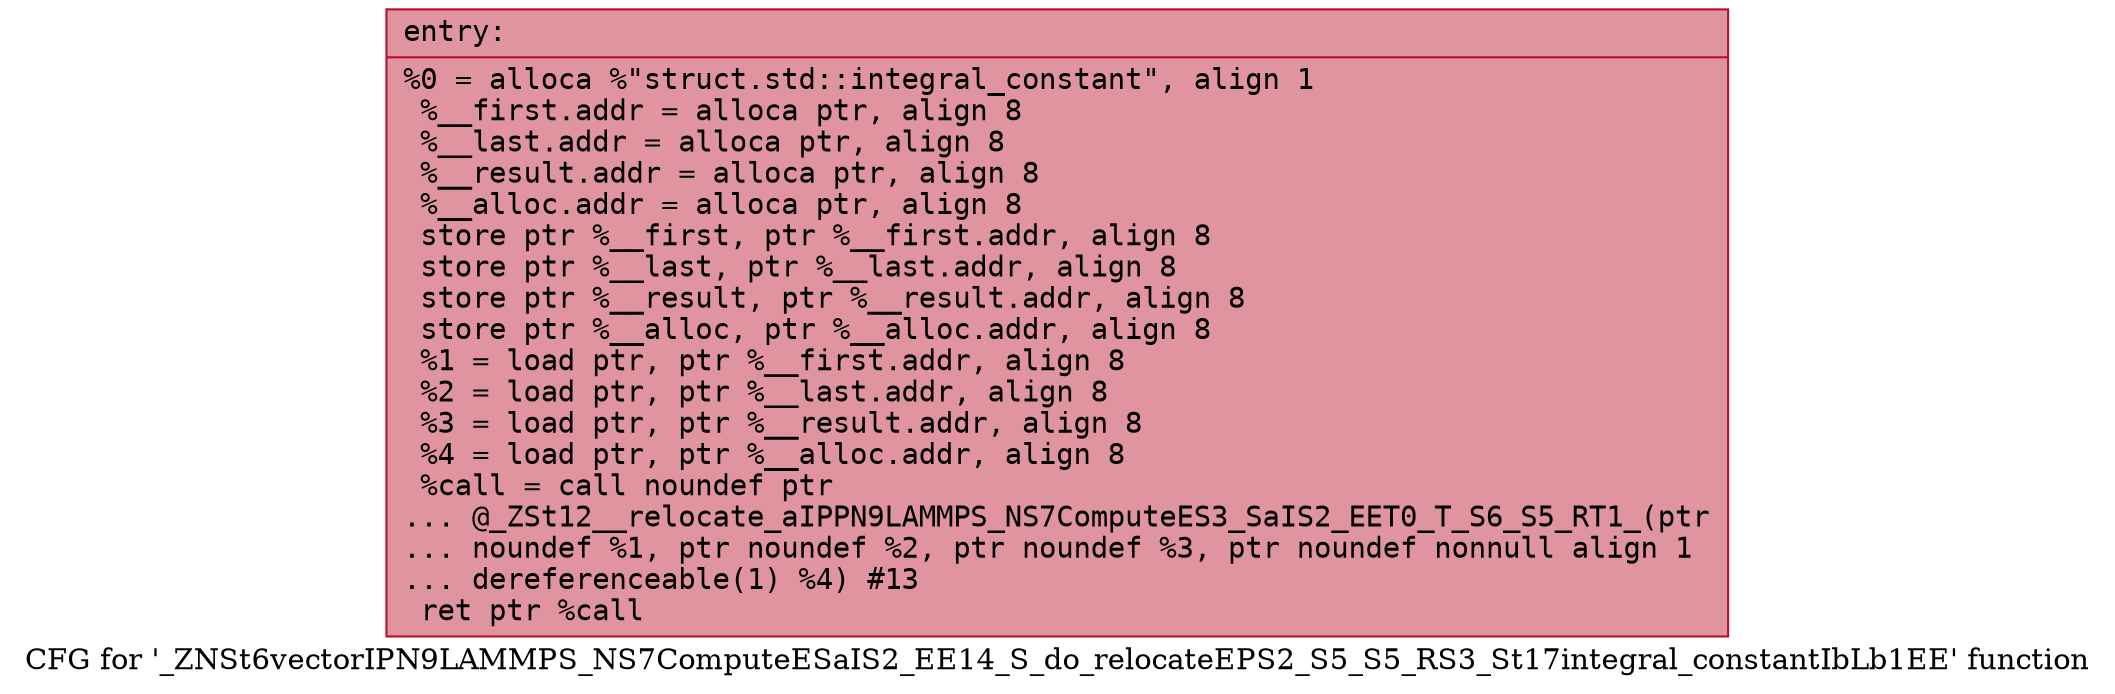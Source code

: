 digraph "CFG for '_ZNSt6vectorIPN9LAMMPS_NS7ComputeESaIS2_EE14_S_do_relocateEPS2_S5_S5_RS3_St17integral_constantIbLb1EE' function" {
	label="CFG for '_ZNSt6vectorIPN9LAMMPS_NS7ComputeESaIS2_EE14_S_do_relocateEPS2_S5_S5_RS3_St17integral_constantIbLb1EE' function";

	Node0x561f165abf00 [shape=record,color="#b70d28ff", style=filled, fillcolor="#b70d2870" fontname="Courier",label="{entry:\l|  %0 = alloca %\"struct.std::integral_constant\", align 1\l  %__first.addr = alloca ptr, align 8\l  %__last.addr = alloca ptr, align 8\l  %__result.addr = alloca ptr, align 8\l  %__alloc.addr = alloca ptr, align 8\l  store ptr %__first, ptr %__first.addr, align 8\l  store ptr %__last, ptr %__last.addr, align 8\l  store ptr %__result, ptr %__result.addr, align 8\l  store ptr %__alloc, ptr %__alloc.addr, align 8\l  %1 = load ptr, ptr %__first.addr, align 8\l  %2 = load ptr, ptr %__last.addr, align 8\l  %3 = load ptr, ptr %__result.addr, align 8\l  %4 = load ptr, ptr %__alloc.addr, align 8\l  %call = call noundef ptr\l... @_ZSt12__relocate_aIPPN9LAMMPS_NS7ComputeES3_SaIS2_EET0_T_S6_S5_RT1_(ptr\l... noundef %1, ptr noundef %2, ptr noundef %3, ptr noundef nonnull align 1\l... dereferenceable(1) %4) #13\l  ret ptr %call\l}"];
}
